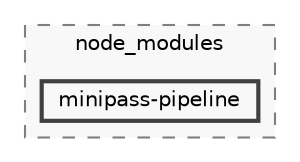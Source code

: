 digraph "backend/node_modules/minipass-pipeline"
{
 // LATEX_PDF_SIZE
  bgcolor="transparent";
  edge [fontname=Helvetica,fontsize=10,labelfontname=Helvetica,labelfontsize=10];
  node [fontname=Helvetica,fontsize=10,shape=box,height=0.2,width=0.4];
  compound=true
  subgraph clusterdir_86dbea9de526ba50b112ba867d8b4b1f {
    graph [ bgcolor="#f8f8f8", pencolor="grey50", label="node_modules", fontname=Helvetica,fontsize=10 style="filled,dashed", URL="dir_86dbea9de526ba50b112ba867d8b4b1f.html",tooltip=""]
  dir_67c25712f56838df29f50f9179c4ba50 [label="minipass-pipeline", fillcolor="#f8f8f8", color="grey25", style="filled,bold", URL="dir_67c25712f56838df29f50f9179c4ba50.html",tooltip=""];
  }
}
